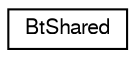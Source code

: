 digraph "Graphical Class Hierarchy"
{
  edge [fontname="FreeSans",fontsize="10",labelfontname="FreeSans",labelfontsize="10"];
  node [fontname="FreeSans",fontsize="10",shape=record];
  rankdir="LR";
  Node0 [label="BtShared",height=0.2,width=0.4,color="black", fillcolor="white", style="filled",URL="$structBtShared.html"];
}
